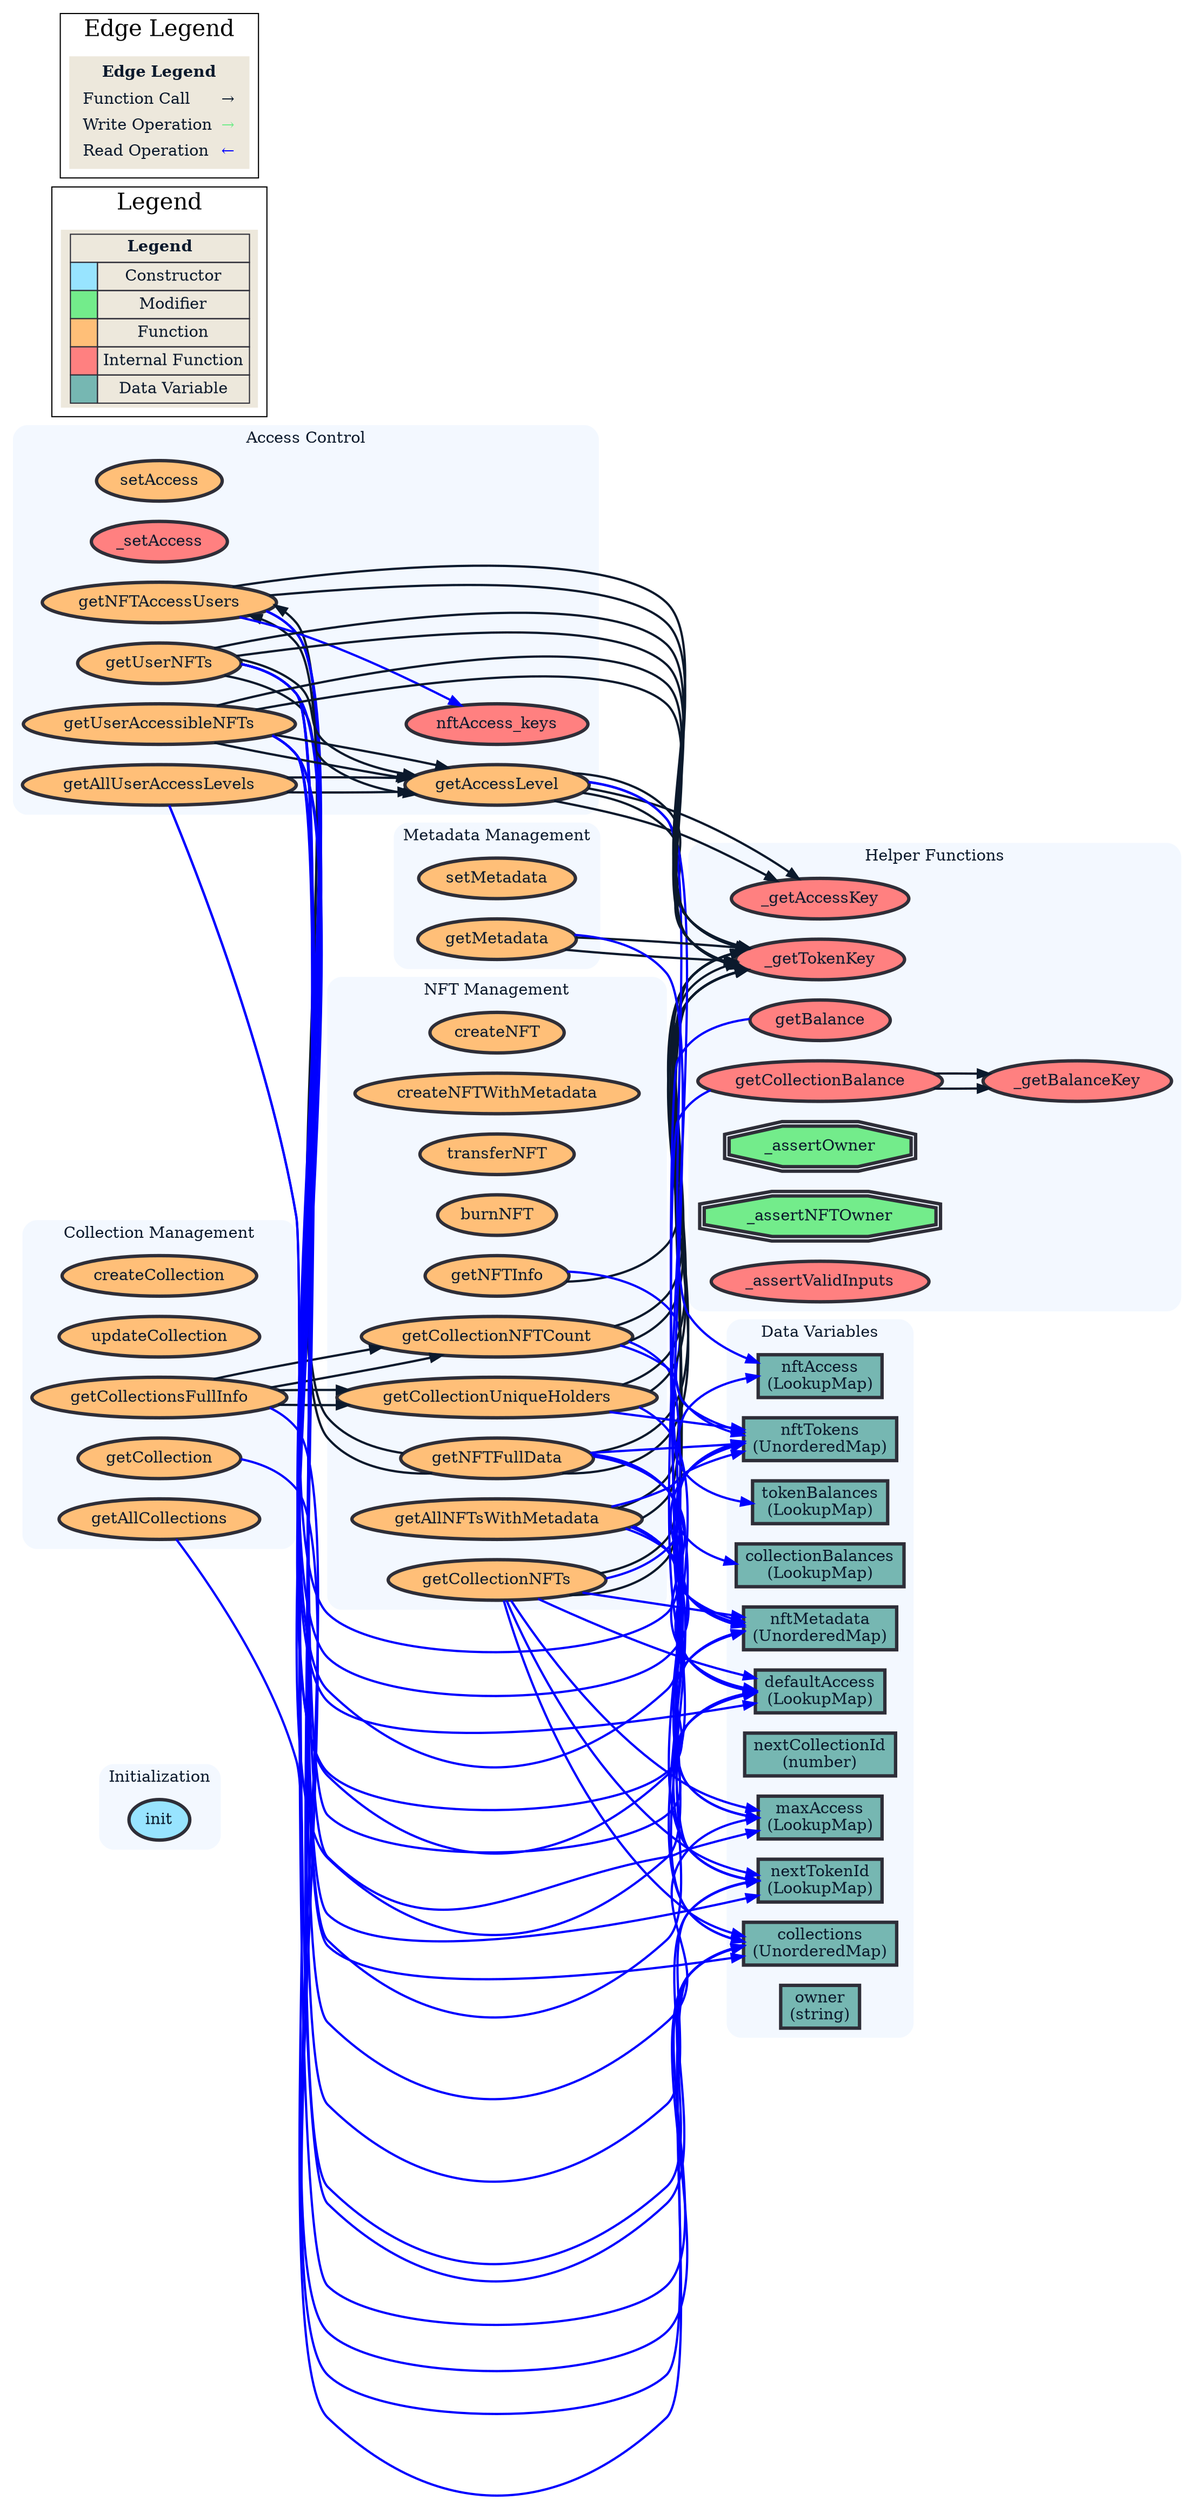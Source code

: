 digraph G {
  graph [ratio="auto", page="100", compound=true, bgcolor="white"];
  node [style="filled", fillcolor="#2E2E38", color="#2E2E38", penwidth=3, fontcolor="#0B192C"];
  edge [color="#FFFFFF", penwidth=2, fontname="Helvetica", fontcolor="#0B192C"];
  rankdir=LR;

  // ---------------------------- Subgraphs ---------------------------- //

  subgraph "clusterInitialization" {
    graph [label="Initialization", color="#F3F8FF", fontcolor="#0B192C", style="rounded", bgcolor="#F3F8FF"];
    "NeuraNFT.init" [label="init", fillcolor="#98E4FF", fontcolor="#0B192C"];
  }

  subgraph "clusterCollectionManagement" {
    graph [label="Collection Management", color="#F3F8FF", fontcolor="#0B192C", style="rounded", bgcolor="#F3F8FF"];
    "NeuraNFT.createCollection" [label="createCollection", fillcolor="#FFBF78", fontcolor="#0B192C"];
    "NeuraNFT.updateCollection" [label="updateCollection", fillcolor="#FFBF78", fontcolor="#0B192C"];
    "NeuraNFT.getCollection" [label="getCollection", fillcolor="#FFBF78", fontcolor="#0B192C"];
    "NeuraNFT.getAllCollections" [label="getAllCollections", fillcolor="#FFBF78", fontcolor="#0B192C"];
    "NeuraNFT.getCollectionsFullInfo" [label="getCollectionsFullInfo", fillcolor="#FFBF78", fontcolor="#0B192C"];
  }

  subgraph "clusterNFTManagement" {
    graph [label="NFT Management", color="#F3F8FF", fontcolor="#0B192C", style="rounded", bgcolor="#F3F8FF"];
    "NeuraNFT.createNFT" [label="createNFT", fillcolor="#FFBF78", fontcolor="#0B192C"];
    "NeuraNFT.createNFTWithMetadata" [label="createNFTWithMetadata", fillcolor="#FFBF78", fontcolor="#0B192C"];
    "NeuraNFT.transferNFT" [label="transferNFT", fillcolor="#FFBF78", fontcolor="#0B192C"];
    "NeuraNFT.burnNFT" [label="burnNFT", fillcolor="#FFBF78", fontcolor="#0B192C"];
    "NeuraNFT.getNFTInfo" [label="getNFTInfo", fillcolor="#FFBF78", fontcolor="#0B192C"];
    "NeuraNFT.getAllNFTsWithMetadata" [label="getAllNFTsWithMetadata", fillcolor="#FFBF78", fontcolor="#0B192C"];
    "NeuraNFT.getNFTFullData" [label="getNFTFullData", fillcolor="#FFBF78", fontcolor="#0B192C"];
    "NeuraNFT.getCollectionNFTs" [label="getCollectionNFTs", fillcolor="#FFBF78", fontcolor="#0B192C"];
    "NeuraNFT.getCollectionNFTCount" [label="getCollectionNFTCount", fillcolor="#FFBF78", fontcolor="#0B192C"];
    "NeuraNFT.getCollectionUniqueHolders" [label="getCollectionUniqueHolders", fillcolor="#FFBF78", fontcolor="#0B192C"];
  }

  subgraph "clusterAccessControl" {
    graph [label="Access Control", color="#F3F8FF", fontcolor="#0B192C", style="rounded", bgcolor="#F3F8FF"];
    "NeuraNFT.setAccess" [label="setAccess", fillcolor="#FFBF78", fontcolor="#0B192C"];
    "NeuraNFT._setAccess" [label="_setAccess", fillcolor="#FF8080", fontcolor="#0B192C"];
    "NeuraNFT.getAccessLevel" [label="getAccessLevel", fillcolor="#FFBF78", fontcolor="#0B192C"];
    "NeuraNFT.getAllUserAccessLevels" [label="getAllUserAccessLevels", fillcolor="#FFBF78", fontcolor="#0B192C"];
    "NeuraNFT.getNFTAccessUsers" [label="getNFTAccessUsers", fillcolor="#FFBF78", fontcolor="#0B192C"];
    "NeuraNFT.getUserNFTs" [label="getUserNFTs", fillcolor="#FFBF78", fontcolor="#0B192C"];
    "NeuraNFT.getUserAccessibleNFTs" [label="getUserAccessibleNFTs", fillcolor="#FFBF78", fontcolor="#0B192C"];
        "NeuraNFT.nftAccess_keys" [label="nftAccess_keys", fillcolor="#FF8080", fontcolor="#0B192C"];

  }

  subgraph "clusterMetadataManagement" {
    graph [label="Metadata Management", color="#F3F8FF", fontcolor="#0B192C", style="rounded", bgcolor="#F3F8FF"];
    "NeuraNFT.setMetadata" [label="setMetadata", fillcolor="#FFBF78", fontcolor="#0B192C"];
    "NeuraNFT.getMetadata" [label="getMetadata", fillcolor="#FFBF78", fontcolor="#0B192C"];
  }

  subgraph "clusterHelperFunctions" {
    graph [label="Helper Functions", color="#F3F8FF", fontcolor="#0B192C", style="rounded", bgcolor="#F3F8FF"];
    "NeuraNFT._getTokenKey" [label="_getTokenKey", fillcolor="#FF8080", fontcolor="#0B192C"];
    "NeuraNFT._getAccessKey" [label="_getAccessKey", fillcolor="#FF8080", fontcolor="#0B192C"];
    "NeuraNFT._getBalanceKey" [label="_getBalanceKey", fillcolor="#FF8080", fontcolor="#0B192C"];
    "NeuraNFT.getBalance" [label="getBalance", fillcolor="#FF8080", fontcolor="#0B192C"];
    "NeuraNFT.getCollectionBalance" [label="getCollectionBalance", fillcolor="#FF8080", fontcolor="#0B192C"];

    "NeuraNFT._assertOwner" [label="_assertOwner", fillcolor="#73EC8B", fontcolor="#0B192C", shape=doubleoctagon];
    "NeuraNFT._assertNFTOwner" [label="_assertNFTOwner", fillcolor="#73EC8B", fontcolor="#0B192C", shape=doubleoctagon];
    "NeuraNFT._assertValidInputs" [label="_assertValidInputs", fillcolor="#FF8080", fontcolor="#0B192C"];
  }

  subgraph "clusterDataVariables" {
    graph [label="Data Variables", color="#F3F8FF", fontcolor="#0B192C", style="rounded", bgcolor="#F3F8FF"];
    "NeuraNFT.nftTokens" [label="nftTokens\n(UnorderedMap)", shape="rectangle", fillcolor="#76B7B2", fontcolor="#0B192C"];
    "NeuraNFT.nftMetadata" [label="nftMetadata\n(UnorderedMap)", shape="rectangle", fillcolor="#76B7B2", fontcolor="#0B192C"];
    "NeuraNFT.tokenBalances" [label="tokenBalances\n(LookupMap)", shape="rectangle", fillcolor="#76B7B2", fontcolor="#0B192C"];
    "NeuraNFT.collectionBalances" [label="collectionBalances\n(LookupMap)", shape="rectangle", fillcolor="#76B7B2", fontcolor="#0B192C"];
    "NeuraNFT.collections" [label="collections\n(UnorderedMap)", shape="rectangle", fillcolor="#76B7B2", fontcolor="#0B192C"];
    "NeuraNFT.nextTokenId" [label="nextTokenId\n(LookupMap)", shape="rectangle", fillcolor="#76B7B2", fontcolor="#0B192C"];
    "NeuraNFT.nextCollectionId" [label="nextCollectionId\n(number)", shape="rectangle", fillcolor="#76B7B2", fontcolor="#0B192C"];
    "NeuraNFT.nftAccess" [label="nftAccess\n(LookupMap)", shape="rectangle", fillcolor="#76B7B2", fontcolor="#0B192C"];
    "NeuraNFT.defaultAccess" [label="defaultAccess\n(LookupMap)", shape="rectangle", fillcolor="#76B7B2", fontcolor="#0B192C"];
    "NeuraNFT.maxAccess" [label="maxAccess\n(LookupMap)", shape="rectangle", fillcolor="#76B7B2", fontcolor="#0B192C"];
    "NeuraNFT.owner" [label="owner\n(string)", shape="rectangle", fillcolor="#76B7B2", fontcolor="#0B192C"];
  }


// ---------------------------- Data Variable Access for Get Functions ---------------------------- //

// NeuraNFT.getCollection
"NeuraNFT.getCollection" -> "NeuraNFT.collections" [color="blue"]; // read

// NeuraNFT.getAllCollections
"NeuraNFT.getAllCollections" -> "NeuraNFT.collections" [color="blue"]; // read

// NeuraNFT.getCollectionsFullInfo
"NeuraNFT.getCollectionsFullInfo" -> "NeuraNFT.collections" [color="blue"]; // read
"NeuraNFT.getCollectionsFullInfo" -> "NeuraNFT.getCollectionNFTCount" [color="#0B192C"]; // function call
"NeuraNFT.getCollectionsFullInfo" -> "NeuraNFT.getCollectionUniqueHolders" [color="#0B192C"]; // function call

// NeuraNFT.getNFTInfo
"NeuraNFT.getNFTInfo" -> "NeuraNFT.nftTokens" [color="blue"]; // read
"NeuraNFT.getNFTInfo" -> "NeuraNFT._getTokenKey" [color="#0B192C"]; // function call

// NeuraNFT.getAllNFTsWithMetadata
"NeuraNFT.getAllNFTsWithMetadata" -> "NeuraNFT.collections" [color="blue"]; // read
"NeuraNFT.getAllNFTsWithMetadata" -> "NeuraNFT.nextTokenId" [color="blue"]; // read
"NeuraNFT.getAllNFTsWithMetadata" -> "NeuraNFT.nftTokens" [color="blue"]; // read
"NeuraNFT.getAllNFTsWithMetadata" -> "NeuraNFT.nftMetadata" [color="blue"]; // read
"NeuraNFT.getAllNFTsWithMetadata" -> "NeuraNFT.defaultAccess" [color="blue"]; // read
"NeuraNFT.getAllNFTsWithMetadata" -> "NeuraNFT.maxAccess" [color="blue"]; // read
"NeuraNFT.getAllNFTsWithMetadata" -> "NeuraNFT._getTokenKey" [color="#0B192C"]; // function call

// NeuraNFT.getNFTFullData
"NeuraNFT.getNFTFullData" -> "NeuraNFT.nftTokens" [color="blue"]; // read
"NeuraNFT.getNFTFullData" -> "NeuraNFT.collections" [color="blue"]; // read
"NeuraNFT.getNFTFullData" -> "NeuraNFT.nftMetadata" [color="blue"]; // read
"NeuraNFT.getNFTFullData" -> "NeuraNFT.defaultAccess" [color="blue"]; // read
"NeuraNFT.getNFTFullData" -> "NeuraNFT.maxAccess" [color="blue"]; // read
"NeuraNFT.getNFTFullData" -> "NeuraNFT.getNFTAccessUsers" [color="#0B192C"]; // function call
"NeuraNFT.getNFTFullData" -> "NeuraNFT._getTokenKey" [color="#0B192C"]; // function call

// NeuraNFT.getCollectionNFTs
"NeuraNFT.getCollectionNFTs" -> "NeuraNFT.collections" [color="blue"]; // read
"NeuraNFT.getCollectionNFTs" -> "NeuraNFT.nextTokenId" [color="blue"]; // read
"NeuraNFT.getCollectionNFTs" -> "NeuraNFT.nftTokens" [color="blue"]; // read
"NeuraNFT.getCollectionNFTs" -> "NeuraNFT.nftMetadata" [color="blue"]; // read
"NeuraNFT.getCollectionNFTs" -> "NeuraNFT.defaultAccess" [color="blue"]; // read
"NeuraNFT.getCollectionNFTs" -> "NeuraNFT.maxAccess" [color="blue"]; // read
"NeuraNFT.getCollectionNFTs" -> "NeuraNFT._getTokenKey" [color="#0B192C"]; // function call

// NeuraNFT.getCollectionNFTCount
"NeuraNFT.getCollectionNFTCount" -> "NeuraNFT.nextTokenId" [color="blue"]; // read
"NeuraNFT.getCollectionNFTCount" -> "NeuraNFT.nftTokens" [color="blue"]; // read
"NeuraNFT.getCollectionNFTCount" -> "NeuraNFT._getTokenKey" [color="#0B192C"]; // function call

// NeuraNFT.getCollectionUniqueHolders
"NeuraNFT.getCollectionUniqueHolders" -> "NeuraNFT.nextTokenId" [color="blue"]; // read
"NeuraNFT.getCollectionUniqueHolders" -> "NeuraNFT.nftTokens" [color="blue"]; // read
"NeuraNFT.getCollectionUniqueHolders" -> "NeuraNFT._getTokenKey" [color="#0B192C"]; // function call

// NeuraNFT.getAccessLevel
"NeuraNFT.getAccessLevel" -> "NeuraNFT.nftAccess" [color="blue"]; // read
"NeuraNFT.getAccessLevel" -> "NeuraNFT.defaultAccess" [color="blue"]; // read
"NeuraNFT.getAccessLevel" -> "NeuraNFT._getAccessKey" [color="#0B192C"]; // function call
"NeuraNFT.getAccessLevel" -> "NeuraNFT._getTokenKey" [color="#0B192C"]; // function call

// NeuraNFT.getAllUserAccessLevels
"NeuraNFT.getAllUserAccessLevels" -> "NeuraNFT.collections" [color="blue"]; // read
"NeuraNFT.getAllUserAccessLevels" -> "NeuraNFT.nextTokenId" [color="blue"]; // read
"NeuraNFT.getAllUserAccessLevels" -> "NeuraNFT.getAccessLevel" [color="#0B192C"]; // function call

// NeuraNFT.getNFTAccessUsers
"NeuraNFT.getNFTAccessUsers" -> "NeuraNFT.nftTokens" [color="blue"]; // read
"NeuraNFT.getNFTAccessUsers" -> "NeuraNFT.nftAccess_keys" [color="blue"]; // read
"NeuraNFT.getNFTAccessUsers" -> "NeuraNFT.nftAccess" [color="blue"]; // read
"NeuraNFT.getNFTAccessUsers" -> "NeuraNFT.defaultAccess" [color="blue"]; // read
"NeuraNFT.getNFTAccessUsers" -> "NeuraNFT._getTokenKey" [color="#0B192C"]; // function call

// NeuraNFT.getUserNFTs
"NeuraNFT.getUserNFTs" -> "NeuraNFT.collections" [color="blue"]; // read
"NeuraNFT.getUserNFTs" -> "NeuraNFT.nextTokenId" [color="blue"]; // read
"NeuraNFT.getUserNFTs" -> "NeuraNFT.nftTokens" [color="blue"]; // read
"NeuraNFT.getUserNFTs" -> "NeuraNFT.nftMetadata" [color="blue"]; // read
"NeuraNFT.getUserNFTs" -> "NeuraNFT.defaultAccess" [color="blue"]; // read
"NeuraNFT.getUserNFTs" -> "NeuraNFT.maxAccess" [color="blue"]; // read
"NeuraNFT.getUserNFTs" -> "NeuraNFT.getAccessLevel" [color="#0B192C"]; // function call
"NeuraNFT.getUserNFTs" -> "NeuraNFT._getTokenKey" [color="#0B192C"]; // function call

// NeuraNFT.getUserAccessibleNFTs
"NeuraNFT.getUserAccessibleNFTs" -> "NeuraNFT.collections" [color="blue"]; // read
"NeuraNFT.getUserAccessibleNFTs" -> "NeuraNFT.nextTokenId" [color="blue"]; // read
"NeuraNFT.getUserAccessibleNFTs" -> "NeuraNFT.nftTokens" [color="blue"]; // read
"NeuraNFT.getUserAccessibleNFTs" -> "NeuraNFT.nftMetadata" [color="blue"]; // read
"NeuraNFT.getUserAccessibleNFTs" -> "NeuraNFT.defaultAccess" [color="blue"]; // read
"NeuraNFT.getUserAccessibleNFTs" -> "NeuraNFT.maxAccess" [color="blue"]; // read
"NeuraNFT.getUserAccessibleNFTs" -> "NeuraNFT.getAccessLevel" [color="#0B192C"]; // function call
"NeuraNFT.getUserAccessibleNFTs" -> "NeuraNFT._getTokenKey" [color="#0B192C"]; // function call

// NeuraNFT.getMetadata
"NeuraNFT.getMetadata" -> "NeuraNFT.nftMetadata" [color="blue"]; // read
"NeuraNFT.getMetadata" -> "NeuraNFT._getTokenKey" [color="#0B192C"]; // function call

// NeuraNFT.getBalance
"NeuraNFT.getBalance" -> "NeuraNFT.tokenBalances" [color="blue"]; // read

// NeuraNFT.getCollectionBalance
"NeuraNFT.getCollectionBalance" -> "NeuraNFT.collectionBalances" [color="blue"]; // read
"NeuraNFT.getCollectionBalance" -> "NeuraNFT._getBalanceKey" [color="#0B192C"]; // function call

// ---------------------------- Function Calls within Get Functions ---------------------------- //

// NeuraNFT.getCollectionsFullInfo
"NeuraNFT.getCollectionsFullInfo" -> "NeuraNFT.getCollectionNFTCount" [color="#0B192C"]; // function call
"NeuraNFT.getCollectionsFullInfo" -> "NeuraNFT.getCollectionUniqueHolders" [color="#0B192C"]; // function call

// NeuraNFT.getAllNFTsWithMetadata
"NeuraNFT.getAllNFTsWithMetadata" -> "NeuraNFT._getTokenKey" [color="#0B192C"]; // function call

// NeuraNFT.getNFTFullData
"NeuraNFT.getNFTFullData" -> "NeuraNFT._getTokenKey" [color="#0B192C"]; // function call
"NeuraNFT.getNFTFullData" -> "NeuraNFT.getNFTAccessUsers" [color="#0B192C"]; // function call

// NeuraNFT.getCollectionNFTs
"NeuraNFT.getCollectionNFTs" -> "NeuraNFT._getTokenKey" [color="#0B192C"]; // function call

// NeuraNFT.getCollectionNFTCount
"NeuraNFT.getCollectionNFTCount" -> "NeuraNFT._getTokenKey" [color="#0B192C"]; // function call

// NeuraNFT.getCollectionUniqueHolders
"NeuraNFT.getCollectionUniqueHolders" -> "NeuraNFT._getTokenKey" [color="#0B192C"]; // function call

// NeuraNFT.getAccessLevel
"NeuraNFT.getAccessLevel" -> "NeuraNFT._getAccessKey" [color="#0B192C"]; // function call
"NeuraNFT.getAccessLevel" -> "NeuraNFT._getTokenKey" [color="#0B192C"]; // function call

// NeuraNFT.getAllUserAccessLevels
"NeuraNFT.getAllUserAccessLevels" -> "NeuraNFT.getAccessLevel" [color="#0B192C"]; // function call

// NeuraNFT.getNFTAccessUsers
"NeuraNFT.getNFTAccessUsers" -> "NeuraNFT._getTokenKey" [color="#0B192C"]; // function call

// NeuraNFT.getUserNFTs
"NeuraNFT.getUserNFTs" -> "NeuraNFT._getTokenKey" [color="#0B192C"]; // function call
"NeuraNFT.getUserNFTs" -> "NeuraNFT.getAccessLevel" [color="#0B192C"]; // function call

// NeuraNFT.getUserAccessibleNFTs
"NeuraNFT.getUserAccessibleNFTs" -> "NeuraNFT._getTokenKey" [color="#0B192C"]; // function call
"NeuraNFT.getUserAccessibleNFTs" -> "NeuraNFT.getAccessLevel" [color="#0B192C"]; // function call

// NeuraNFT.getMetadata
"NeuraNFT.getMetadata" -> "NeuraNFT._getTokenKey" [color="#0B192C"]; // function call

// NeuraNFT.getCollectionBalance
"NeuraNFT.getCollectionBalance" -> "NeuraNFT._getBalanceKey" [color="#0B192C"]; // function call



  // ---------------------------- Legend ---------------------------- //

  subgraph cluster_legend {
    label="Legend";
    fontsize=20;
    node [shape=plaintext, fillcolor="#EDE8DC"];

    legend [label=<
      <TABLE BORDER="0" CELLBORDER="1" CELLSPACING="0" CELLPADDING="4">
        <TR><TD COLSPAN="2"><B>Legend</B></TD></TR>
        <TR>
          <TD BGCOLOR="#98E4FF">&nbsp;&nbsp;&nbsp;</TD>
          <TD>Constructor</TD>
        </TR>
        <TR>
          <TD BGCOLOR="#73EC8B">&nbsp;&nbsp;&nbsp;</TD>
          <TD>Modifier</TD>
        </TR>
        <TR>
          <TD BGCOLOR="#FFBF78">&nbsp;&nbsp;&nbsp;</TD>
          <TD>Function</TD>
        </TR>
        <TR>
          <TD BGCOLOR="#FF8080">&nbsp;&nbsp;&nbsp;</TD>
          <TD>Internal Function</TD>
        </TR>
        <TR>
          <TD BGCOLOR="#76B7B2">&nbsp;&nbsp;&nbsp;</TD>
          <TD>Data Variable</TD>
        </TR>
      </TABLE>
    >];
  }





  // ---------------------------- Edge Legend ---------------------------- //

  subgraph cluster_edge_legend {
    label = "Edge Legend";
    fontsize=20;
    node [shape=plaintext, fillcolor="#EDE8DC"];

    edge_legend [label=<
      <TABLE BORDER="0" CELLBORDER="0" CELLSPACING="0" CELLPADDING="4">
        <TR><TD COLSPAN="2"><B>Edge Legend</B></TD></TR>
        <TR>
          <TD ALIGN="LEFT">Function Call</TD>
          <TD><FONT COLOR="#0B192C">&#8594;</FONT></TD>
        </TR>
        <TR>
          <TD ALIGN="LEFT">Write Operation</TD>
          <TD><FONT COLOR="#73EC8B">&#8594;</FONT></TD>
        </TR>
        <TR>
          <TD ALIGN="LEFT">Read Operation</TD>
          <TD><FONT COLOR="blue">&#8592;</FONT></TD>
        </TR>
      </TABLE>
    >];
  }
}
